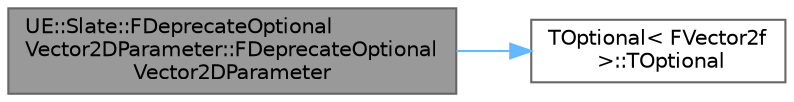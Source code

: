 digraph "UE::Slate::FDeprecateOptionalVector2DParameter::FDeprecateOptionalVector2DParameter"
{
 // INTERACTIVE_SVG=YES
 // LATEX_PDF_SIZE
  bgcolor="transparent";
  edge [fontname=Helvetica,fontsize=10,labelfontname=Helvetica,labelfontsize=10];
  node [fontname=Helvetica,fontsize=10,shape=box,height=0.2,width=0.4];
  rankdir="LR";
  Node1 [id="Node000001",label="UE::Slate::FDeprecateOptional\lVector2DParameter::FDeprecateOptional\lVector2DParameter",height=0.2,width=0.4,color="gray40", fillcolor="grey60", style="filled", fontcolor="black",tooltip=" "];
  Node1 -> Node2 [id="edge1_Node000001_Node000002",color="steelblue1",style="solid",tooltip=" "];
  Node2 [id="Node000002",label="TOptional\< FVector2f\l \>::TOptional",height=0.2,width=0.4,color="grey40", fillcolor="white", style="filled",URL="$d7/d70/structTOptional.html#ad1c44a10666aa94b8d5620231f9618a9",tooltip=" "];
}
